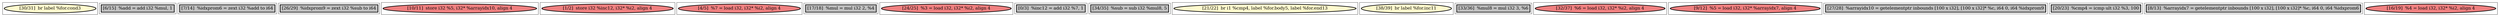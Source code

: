 
digraph G {





subgraph cluster18 {


node383 [penwidth=3.0,fontsize=20,fillcolor=lemonchiffon,label="[30/31]  br label %for.cond3",shape=ellipse,style=filled ]



}

subgraph cluster16 {


node381 [penwidth=3.0,fontsize=20,fillcolor=grey,label="[6/15]  %add = add i32 %mul, 1",shape=rectangle,style=filled ]



}

subgraph cluster17 {


node382 [penwidth=3.0,fontsize=20,fillcolor=grey,label="[7/14]  %idxprom6 = zext i32 %add to i64",shape=rectangle,style=filled ]



}

subgraph cluster4 {


node369 [penwidth=3.0,fontsize=20,fillcolor=grey,label="[26/29]  %idxprom9 = zext i32 %sub to i64",shape=rectangle,style=filled ]



}

subgraph cluster3 {


node368 [penwidth=3.0,fontsize=20,fillcolor=lightcoral,label="[10/11]  store i32 %5, i32* %arrayidx10, align 4",shape=ellipse,style=filled ]



}

subgraph cluster2 {


node367 [penwidth=3.0,fontsize=20,fillcolor=lightcoral,label="[1/2]  store i32 %inc12, i32* %i2, align 4",shape=ellipse,style=filled ]



}

subgraph cluster1 {


node366 [penwidth=3.0,fontsize=20,fillcolor=lightcoral,label="[4/5]  %7 = load i32, i32* %i2, align 4",shape=ellipse,style=filled ]



}

subgraph cluster12 {


node377 [penwidth=3.0,fontsize=20,fillcolor=grey,label="[17/18]  %mul = mul i32 2, %4",shape=rectangle,style=filled ]



}

subgraph cluster5 {


node370 [penwidth=3.0,fontsize=20,fillcolor=lightcoral,label="[24/25]  %3 = load i32, i32* %i2, align 4",shape=ellipse,style=filled ]



}

subgraph cluster0 {


node365 [penwidth=3.0,fontsize=20,fillcolor=grey,label="[0/3]  %inc12 = add i32 %7, 1",shape=rectangle,style=filled ]



}

subgraph cluster6 {


node371 [penwidth=3.0,fontsize=20,fillcolor=grey,label="[34/35]  %sub = sub i32 %mul8, 5",shape=rectangle,style=filled ]



}

subgraph cluster14 {


node379 [penwidth=3.0,fontsize=20,fillcolor=lemonchiffon,label="[21/22]  br i1 %cmp4, label %for.body5, label %for.end13",shape=ellipse,style=filled ]



}

subgraph cluster7 {


node372 [penwidth=3.0,fontsize=20,fillcolor=lemonchiffon,label="[38/39]  br label %for.inc11",shape=ellipse,style=filled ]



}

subgraph cluster8 {


node373 [penwidth=3.0,fontsize=20,fillcolor=grey,label="[33/36]  %mul8 = mul i32 3, %6",shape=rectangle,style=filled ]



}

subgraph cluster9 {


node374 [penwidth=3.0,fontsize=20,fillcolor=lightcoral,label="[32/37]  %6 = load i32, i32* %i2, align 4",shape=ellipse,style=filled ]



}

subgraph cluster19 {


node384 [penwidth=3.0,fontsize=20,fillcolor=lightcoral,label="[9/12]  %5 = load i32, i32* %arrayidx7, align 4",shape=ellipse,style=filled ]



}

subgraph cluster10 {


node375 [penwidth=3.0,fontsize=20,fillcolor=grey,label="[27/28]  %arrayidx10 = getelementptr inbounds [100 x i32], [100 x i32]* %c, i64 0, i64 %idxprom9",shape=rectangle,style=filled ]



}

subgraph cluster11 {


node376 [penwidth=3.0,fontsize=20,fillcolor=grey,label="[20/23]  %cmp4 = icmp ult i32 %3, 100",shape=rectangle,style=filled ]



}

subgraph cluster13 {


node378 [penwidth=3.0,fontsize=20,fillcolor=grey,label="[8/13]  %arrayidx7 = getelementptr inbounds [100 x i32], [100 x i32]* %c, i64 0, i64 %idxprom6",shape=rectangle,style=filled ]



}

subgraph cluster15 {


node380 [penwidth=3.0,fontsize=20,fillcolor=lightcoral,label="[16/19]  %4 = load i32, i32* %i2, align 4",shape=ellipse,style=filled ]



}

}

